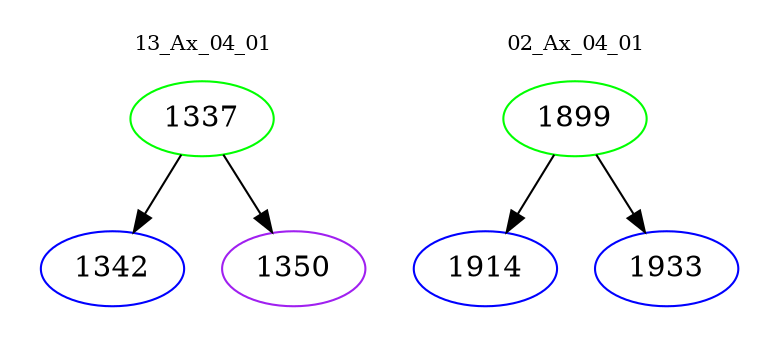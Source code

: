 digraph{
subgraph cluster_0 {
color = white
label = "13_Ax_04_01";
fontsize=10;
T0_1337 [label="1337", color="green"]
T0_1337 -> T0_1342 [color="black"]
T0_1342 [label="1342", color="blue"]
T0_1337 -> T0_1350 [color="black"]
T0_1350 [label="1350", color="purple"]
}
subgraph cluster_1 {
color = white
label = "02_Ax_04_01";
fontsize=10;
T1_1899 [label="1899", color="green"]
T1_1899 -> T1_1914 [color="black"]
T1_1914 [label="1914", color="blue"]
T1_1899 -> T1_1933 [color="black"]
T1_1933 [label="1933", color="blue"]
}
}
